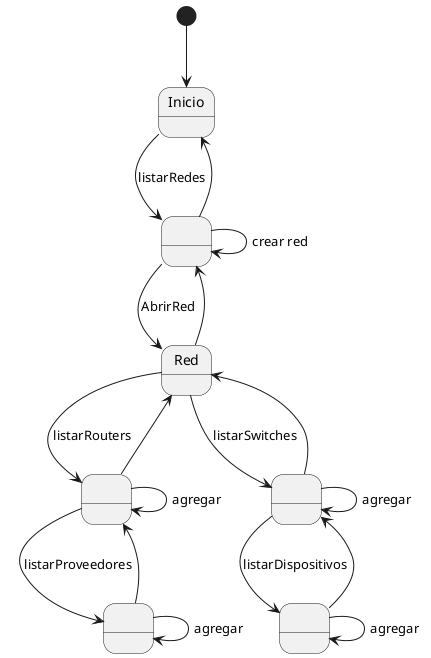 @startuml proyecto

state NONAME_REDES as " "

state NONAME_DISPOSITIVOS as " "
state NONAME_ROUTERS as " "
state NONAME_PROVEEDORES as " "
state NONAME_SWITCHES as " "

[*] --> Inicio

'Redes
Inicio --> NONAME_REDES: listarRedes
NONAME_REDES --> NONAME_REDES: crear red
NONAME_REDES --> Red: AbrirRed
NONAME_REDES <-r- Red
NONAME_REDES -up-> Inicio

'Routers
Red --> NONAME_ROUTERS: listarRouters
NONAME_ROUTERS --> NONAME_ROUTERS: agregar 
NONAME_ROUTERS --> Red

'Proveedores
NONAME_ROUTERS --> NONAME_PROVEEDORES: listarProveedores
NONAME_PROVEEDORES --> NONAME_PROVEEDORES: agregar 
NONAME_PROVEEDORES --> NONAME_ROUTERS

'Switches
Red --> NONAME_SWITCHES: listarSwitches
NONAME_SWITCHES --> NONAME_SWITCHES: agregar 
NONAME_SWITCHES --> Red

'Dispositivos
NONAME_SWITCHES --> NONAME_DISPOSITIVOS: listarDispositivos
NONAME_DISPOSITIVOS --> NONAME_DISPOSITIVOS: agregar 
NONAME_DISPOSITIVOS --> NONAME_SWITCHES
@enduml
